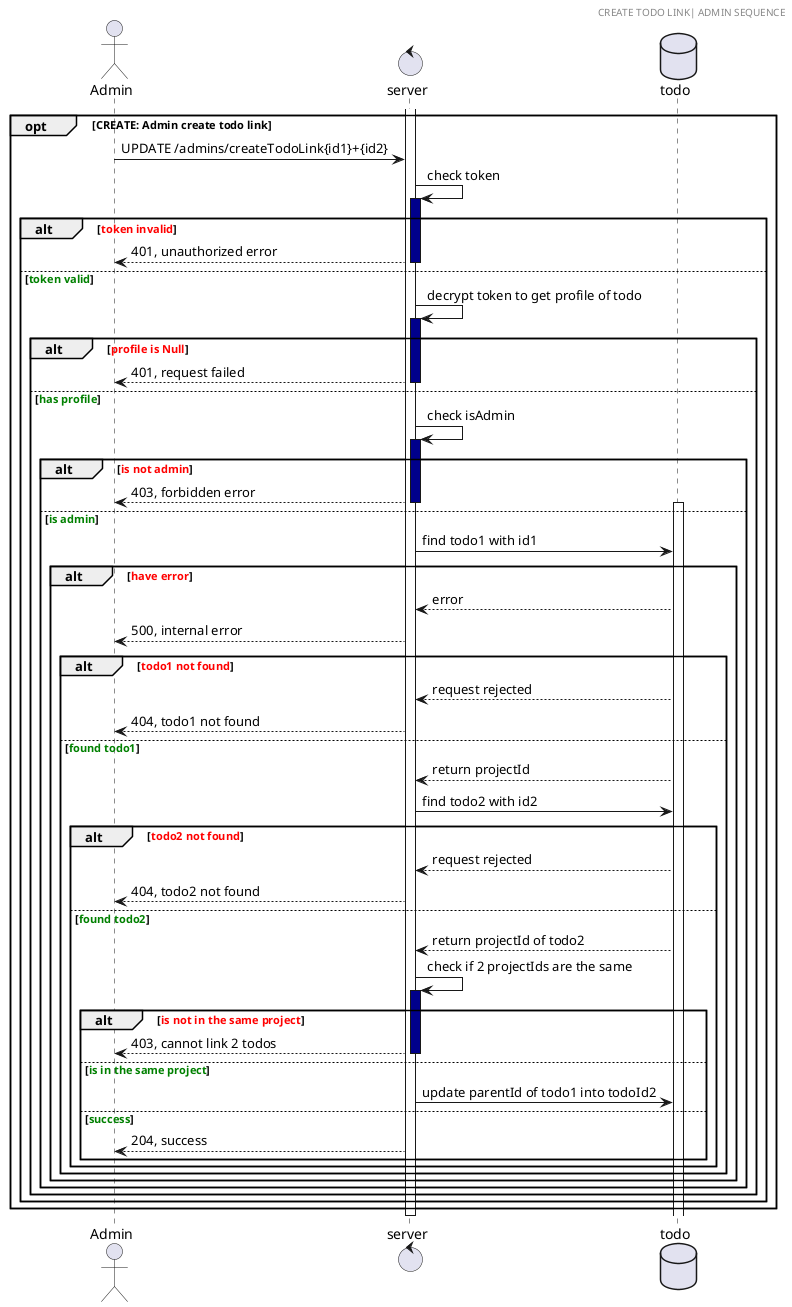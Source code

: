 @startuml read todo user sequence

header CREATE TODO LINK| ADMIN SEQUENCE
actor Admin 
control server
database todo

opt CREATE: Admin create todo link
  activate server
  Admin -> server: UPDATE /admins/createTodoLink{id1}+{id2}
  
  server -> server: check token
  activate server #DarkBlue
  alt <font color=red>token invalid</font>
    server --> Admin: 401, unauthorized error
    deactivate server
  else <font color=green>token valid</font>
    server -> server: decrypt token to get profile of todo
    activate server #DarkBlue
    alt <font color=red>profile is Null</font>
      server --> Admin : 401, request failed
      deactivate server
      else <font color=green>has profile</font>
        server -> server: check isAdmin
        activate server #DarkBlue
      alt <font color=red>is not admin</font>
        server --> Admin: 403, forbidden error
        deactivate server
      else <font color=green>is admin</font>
 
        activate todo
        server -> todo: find todo1 with id1
        alt <font color=red>have error</font>
          todo --> server: error
          server --> Admin: 500, internal error
          alt <font color=red>todo1 not found</font>
            todo --> server: request rejected
            server --> Admin: 404, todo1 not found
          else <font color=green>found todo1</font>
            todo --> server: return projectId
            server -> todo: find todo2 with id2
              alt <font color=red>todo2 not found</font> 
                todo --> server: request rejected
                server --> Admin: 404, todo2 not found
                else <font color=green>found todo2</font>
                todo --> server: return projectId of todo2
                server -> server: check if 2 projectIds are the same
                  activate server #DarkBlue
                  alt <font color=red>is not in the same project</font>
                    server --> Admin: 403, cannot link 2 todos
                    deactivate server
                  else <font color=green>is in the same project</font>
                      server -> todo: update parentId of todo1 into todoId2
                  else <font color=green>success</font>
                      server --> Admin: 204, success
              end
            end
          end
        end
      end
    end
  end
  end
  
    deactivate server


@enduml